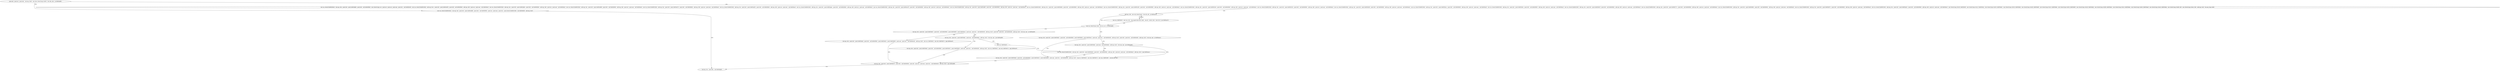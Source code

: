 digraph "func" {
"134523078" [label = "'push edi', 'push esi', 'push ebx', 'sub esp, 0x40', 'mov ebx, dword [esp+0x50]', 'test ebx, ebx', 'je 0x804a906', " ]
"134523142" [label = "'mov esi, dword [0x8063844]', 'sub esp, 0x4', 'push 0x5', 'push 0x805a8b0', 'push 0x0', 'call 0x8049940', 'mov dword [esp], esi', 'push esi', 'push esi', 'push eax', 'push 0x1', 'call 0x8049c00', 'mov esi, dword [0x8063364]', 'add esp, 0x1c', 'push 0x5', 'push 0x805a930', 'push 0x0', 'call 0x8049940', 'add esp, 0x8', 'push esi', 'push eax', 'call 0x8049ac0', 'mov esi, dword [0x8063364]', 'add esp, 0xc', 'push 0x5', 'push 0x805a96c', 'push 0x0', 'call 0x8049940', 'add esp, 0x8', 'push esi', 'push eax', 'call 0x8049ac0', 'mov esi, dword [0x8063364]', 'add esp, 0xc', 'push 0x5', 'push 0x805a9b8', 'push 0x0', 'call 0x8049940', 'add esp, 0x8', 'push esi', 'push eax', 'call 0x8049ac0', 'mov esi, dword [0x8063364]', 'add esp, 0xc', 'push 0x5', 'push 0x805ab74', 'push 0x0', 'call 0x8049940', 'add esp, 0x8', 'push esi', 'push eax', 'call 0x8049ac0', 'mov esi, dword [0x8063364]', 'add esp, 0xc', 'push 0x5', 'push 0x805ad20', 'push 0x0', 'call 0x8049940', 'add esp, 0x8', 'push esi', 'push eax', 'call 0x8049ac0', 'mov esi, dword [0x8063364]', 'add esp, 0xc', 'push 0x5', 'push 0x805adac', 'push 0x0', 'call 0x8049940', 'add esp, 0x8', 'push esi', 'push eax', 'call 0x8049ac0', 'mov esi, dword [0x8063364]', 'add esp, 0xc', 'push 0x5', 'push 0x805ae78', 'push 0x0', 'call 0x8049940', 'add esp, 0x8', 'push esi', 'push eax', 'call 0x8049ac0', 'mov esi, dword [0x8063364]', 'add esp, 0xc', 'push 0x5', 'push 0x805afd0', 'push 0x0', 'call 0x8049940', 'add esp, 0x8', 'push esi', 'push eax', 'call 0x8049ac0', 'mov esi, dword [0x8063364]', 'add esp, 0xc', 'push 0x5', 'push 0x805b064', 'push 0x0', 'call 0x8049940', 'add esp, 0x8', 'push esi', 'push eax', 'call 0x8049ac0', 'mov esi, dword [0x8063364]', 'add esp, 0xc', 'push 0x5', 'push 0x805b180', 'push 0x0', 'call 0x8049940', 'add esp, 0x8', 'push esi', 'push eax', 'call 0x8049ac0', 'mov esi, dword [0x8063364]', 'add esp, 0xc', 'push 0x5', 'push 0x805b244', 'push 0x0', 'call 0x8049940', 'add esp, 0x8', 'push esi', 'push eax', 'call 0x8049ac0', 'mov esi, dword [0x8063364]', 'add esp, 0xc', 'push 0x5', 'push 0x805b354', 'push 0x0', 'call 0x8049940', 'add esp, 0x8', 'push esi', 'push eax', 'call 0x8049ac0', 'mov esi, dword [0x8063364]', 'add esp, 0xc', 'push 0x5', 'push 0x805b494', 'push 0x0', 'call 0x8049940', 'add esp, 0x8', 'push esi', 'push eax', 'call 0x8049ac0', 'mov esi, dword [0x8063364]', 'add esp, 0xc', 'push 0x5', 'push 0x805b5ac', 'push 0x0', 'call 0x8049940', 'add esp, 0x8', 'push esi', 'push eax', 'call 0x8049ac0', 'mov esi, dword [0x8063364]', 'add esp, 0xc', 'push 0x5', 'push 0x805b5dc', 'push 0x0', 'call 0x8049940', 'add esp, 0x8', 'push esi', 'push eax', 'call 0x8049ac0', 'mov esi, dword [0x8063364]', 'add esp, 0xc', 'push 0x5', 'push 0x805b618', 'push 0x0', 'call 0x8049940', 'add esp, 0x8', 'push esi', 'push eax', 'call 0x8049ac0', 'mov esi, dword [0x8063364]', 'add esp, 0xc', 'push 0x5', 'push 0x805b77c', 'push 0x0', 'call 0x8049940', 'add esp, 0x8', 'push esi', 'push eax', 'call 0x8049ac0', 'mov esi, dword [0x8063364]', 'add esp, 0xc', 'push 0x5', 'push 0x805b89c', 'push 0x0', 'call 0x8049940', 'add esp, 0x8', 'push esi', 'push eax', 'call 0x8049ac0', 'mov esi, dword [0x8063364]', 'add esp, 0xc', 'push 0x5', 'push 0x805b97c', 'push 0x0', 'call 0x8049940', 'add esp, 0x8', 'push esi', 'push eax', 'call 0x8049ac0', 'mov esi, dword [0x8063364]', 'add esp, 0xc', 'push 0x5', 'push 0x805ba5c', 'push 0x0', 'call 0x8049940', 'add esp, 0x8', 'push esi', 'push eax', 'call 0x8049ac0', 'mov dword [esp+0x18], 0x8059e58', 'mov dword [esp+0x1c], 0x8059e5a', 'mov dword [esp+0x20], 0x8059ed2', 'mov dword [esp+0x24], 0x8059e6a', 'mov dword [esp+0x28], 0x8059e80', 'mov dword [esp+0x2c], 0x8059e8a', 'mov dword [esp+0x30], 0x8059e99', 'mov dword [esp+0x34], 0x8059e8a', 'mov dword [esp+0x38], 0x8059ea3', 'mov dword [esp+0x3c], 0x8059e8a', 'mov dword [esp+0x40], 0x8059ead', 'mov dword [esp+0x44], 0x8059e8a', 'mov dword [esp+0x48], 0x0', 'mov dword [esp+0x4c], 0x0', 'add esp, 0x10', 'lea eax, [esp+0x8]', " ]
"134523092" [label = "'mov esi, dword [0x8063844]', 'sub esp, 0x4', 'push 0x5', 'push 0x805a888', 'push 0x0', 'call 0x8049940', 'push esi', 'push eax', 'push 0x1', 'push dword [0x8063348]', 'call 0x8049d50', 'add esp, 0x20', " ]
"134523957" [label = "'add eax, 0x8', 'mov edi, dword [eax]', 'test edi, edi', 'je 0x804ac54', " ]
"134523133" [label = "'sub esp, 0xc', 'push ebx', 'call 0x8049ab0', " ]
"134523988" [label = "'mov esi, dword [eax+0x4]', 'test esi, esi', 'je 0x804ad6b', " ]
"134524267" [label = "'sub esp, 0x4', 'push 0x5', 'push 0x8059eb7', 'push 0x0', 'call 0x8049940', 'push 0x805bb00', 'push 0x8059ece', 'push eax', 'push 0x1', 'call 0x8049c00', 'add esp, 0x18', 'push 0x0', 'push 0x5', 'call 0x8049c60', 'add esp, 0x10', 'test eax, eax', 'je 0x804ad36', " ]
"134523999" [label = "'sub esp, 0x4', 'push 0x5', 'push 0x8059eb7', 'push 0x0', 'call 0x8049940', 'push 0x805bb00', 'push 0x8059ece', 'push eax', 'push 0x1', 'call 0x8049c00', 'add esp, 0x18', 'push 0x0', 'push 0x5', 'call 0x8049c60', 'add esp, 0x10', 'test eax, eax', 'je 0x804acac', " ]
"134523966" [label = "'mov esi, 0x8059e55', 'mov ecx, 0x3', 'rep cmpsb byte [esi], [edi]', 'seta dl', 'sbb dl, 0x0', 'test dl, dl', 'jne 0x804ac35', " ]
"134524214" [label = "'sub esp, 0x4', 'push 0x5', 'push 0x8059ee0', 'push 0x0', 'call 0x8049940', 'push 0x8059e55', 'push 0x805bb00', 'push eax', 'push 0x1', 'call 0x8049c00', 'add esp, 0x20', 'mov esi, 0x8059e55', 'mov edi, 0x8059e74', 'jmp 0x804ace5', " ]
"134524321" [label = "'sub esp, 0x4', 'push 0x3', 'push 0x8059edc', 'push eax', 'call 0x8049da0', 'add esp, 0x10', 'test eax, eax', 'jne 0x804ad08', " ]
"134524076" [label = "'sub esp, 0x4', 'push 0x5', 'push 0x8059ee0', 'push 0x0', 'call 0x8049940', 'push 0x8059e55', 'push 0x805bb00', 'push eax', 'push 0x1', 'call 0x8049c00', 'add esp, 0x20', 'cmp esi, 0x8059e55', 'mov edi, 0x8059e74', 'mov eax, 0x805c9d7', 'cmovne edi, eax', " ]
"134524053" [label = "'sub esp, 0x4', 'push 0x3', 'push 0x8059edc', 'push eax', 'call 0x8049da0', 'add esp, 0x10', 'test eax, eax', 'jne 0x804ad0d', " ]
"134524133" [label = "'sub esp, 0x4', 'push 0x5', 'push 0x805bb70', 'push 0x0', 'call 0x8049940', 'push edi', 'push esi', 'push eax', 'push 0x1', 'call 0x8049c00', 'add esp, 0x20', 'jmp 0x804a8fd', " ]
"134524168" [label = "'mov esi, 0x8059e55', " ]
"134524348" [label = "'sub esp, 0x4', 'push 0x5', 'push 0x8059ee0', 'push 0x0', 'call 0x8049940', 'push 0x8059e55', 'push 0x805bb00', 'push eax', 'push 0x1', 'call 0x8049c00', 'add esp, 0x20', 'mov esi, 0x8059e55', 'mov edi, 0x8059e74', 'jmp 0x804ace5', " ]
"134524173" [label = "'mov edi, dword [0x8063364]', 'sub esp, 0x4', 'push 0x5', 'push 0x805bb28', 'push 0x0', 'call 0x8049940', 'add esp, 0x8', 'push edi', 'push eax', 'call 0x8049ac0', 'add esp, 0x10', 'jmp 0x804acac', " ]
"134523078" -> "134523142" [ label = "CFG" ]
"134523078" -> "134523092" [ label = "CFG" ]
"134523142" -> "134523957" [ label = "CFG" ]
"134523092" -> "134523133" [ label = "CFG" ]
"134523957" -> "134523988" [ label = "CFG" ]
"134523957" -> "134523966" [ label = "CFG" ]
"134523988" -> "134524267" [ label = "CFG" ]
"134523988" -> "134523999" [ label = "CFG" ]
"134524267" -> "134524214" [ label = "CFG" ]
"134524267" -> "134524321" [ label = "CFG" ]
"134523999" -> "134524076" [ label = "CFG" ]
"134523999" -> "134524053" [ label = "CFG" ]
"134523966" -> "134523957" [ label = "CFG" ]
"134523966" -> "134523988" [ label = "CFG" ]
"134524214" -> "134524133" [ label = "CFG" ]
"134524321" -> "134524168" [ label = "CFG" ]
"134524321" -> "134524348" [ label = "CFG" ]
"134524076" -> "134524133" [ label = "CFG" ]
"134524053" -> "134524173" [ label = "CFG" ]
"134524053" -> "134524076" [ label = "CFG" ]
"134524133" -> "134523133" [ label = "CFG" ]
"134524168" -> "134524173" [ label = "CFG" ]
"134524348" -> "134524133" [ label = "CFG" ]
"134524173" -> "134524076" [ label = "CFG" ]
}
